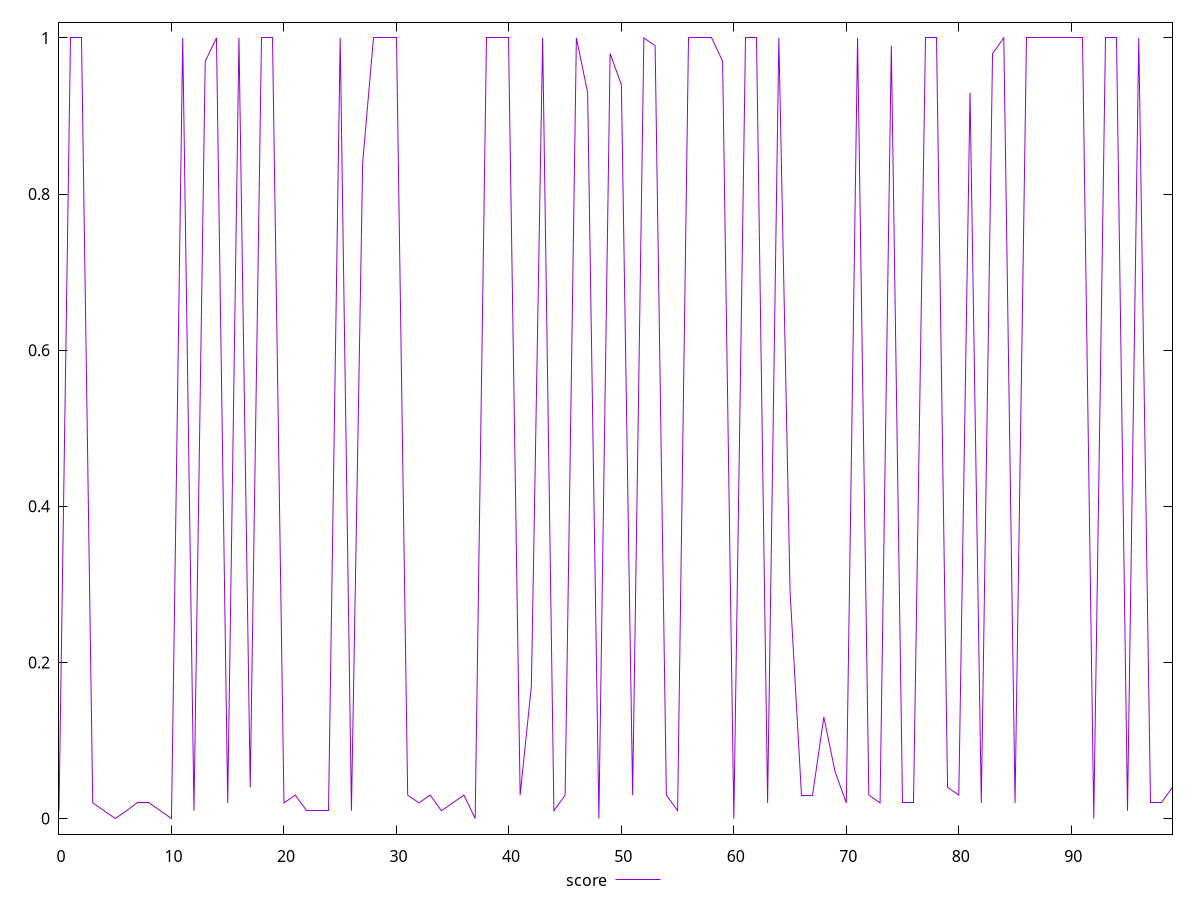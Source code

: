 reset

$score <<EOF
0 0.01
1 1
2 1
3 0.02
4 0.01
5 0
6 0.01
7 0.02
8 0.02
9 0.01
10 0
11 1
12 0.01
13 0.97
14 1
15 0.02
16 1
17 0.04
18 1
19 1
20 0.02
21 0.03
22 0.01
23 0.01
24 0.01
25 1
26 0.01
27 0.84
28 1
29 1
30 1
31 0.03
32 0.02
33 0.03
34 0.01
35 0.02
36 0.03
37 0
38 1
39 1
40 1
41 0.03
42 0.17
43 1
44 0.01
45 0.03
46 1
47 0.93
48 0
49 0.98
50 0.94
51 0.03
52 1
53 0.99
54 0.03
55 0.01
56 1
57 1
58 1
59 0.97
60 0
61 1
62 1
63 0.02
64 1
65 0.29
66 0.03
67 0.03
68 0.13
69 0.06
70 0.02
71 1
72 0.03
73 0.02
74 0.99
75 0.02
76 0.02
77 1
78 1
79 0.04
80 0.03
81 0.93
82 0.02
83 0.98
84 1
85 0.02
86 1
87 1
88 1
89 1
90 1
91 1
92 0
93 1
94 1
95 0.01
96 1
97 0.02
98 0.02
99 0.04
EOF

set key outside below
set xrange [0:99]
set yrange [-0.02:1.02]
set trange [-0.02:1.02]
set terminal svg size 640, 500 enhanced background rgb 'white'
set output "reports/report_00028_2021-02-24T12-49-42.674Z/max-potential-fid/samples/agenda/score/values.svg"

plot $score title "score" with line

reset
